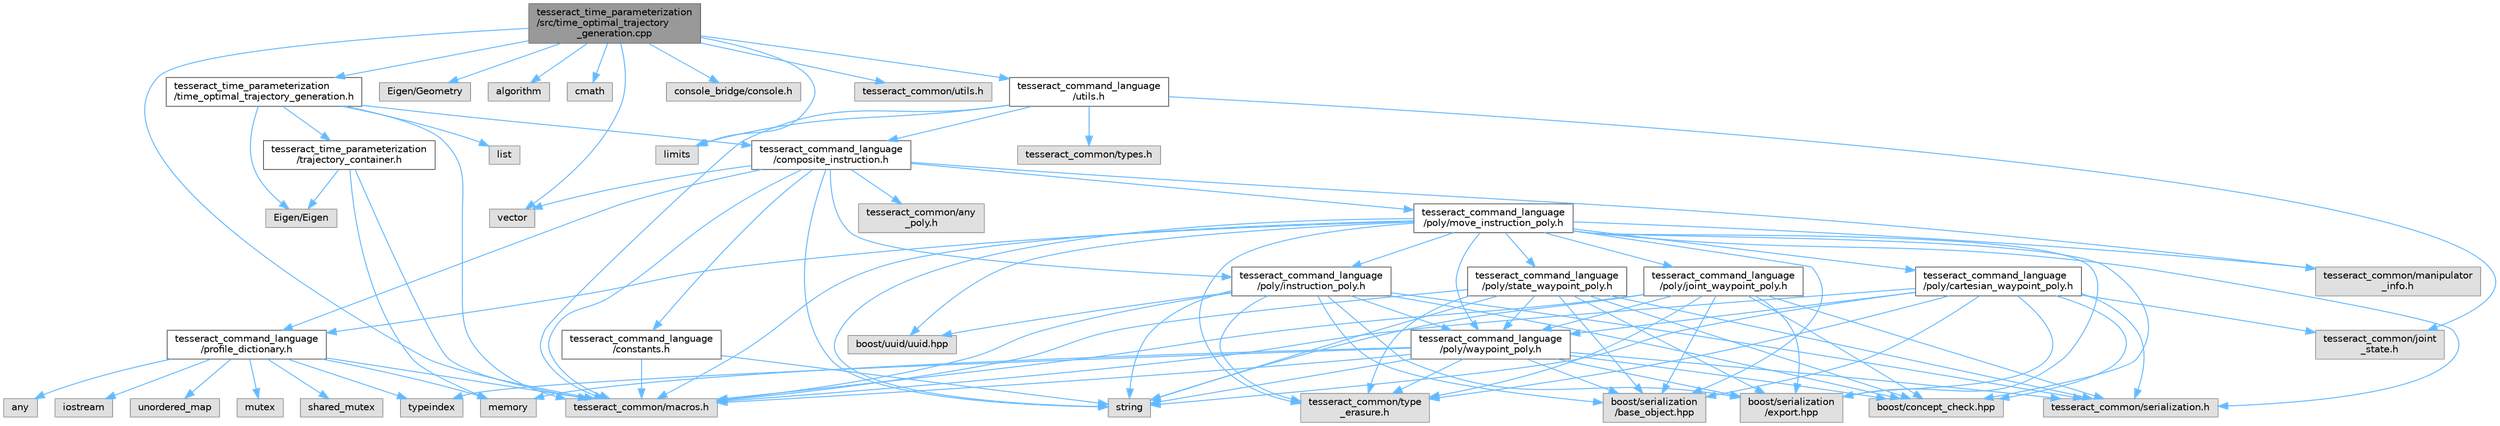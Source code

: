digraph "tesseract_time_parameterization/src/time_optimal_trajectory_generation.cpp"
{
 // LATEX_PDF_SIZE
  bgcolor="transparent";
  edge [fontname=Helvetica,fontsize=10,labelfontname=Helvetica,labelfontsize=10];
  node [fontname=Helvetica,fontsize=10,shape=box,height=0.2,width=0.4];
  Node1 [label="tesseract_time_parameterization\l/src/time_optimal_trajectory\l_generation.cpp",height=0.2,width=0.4,color="gray40", fillcolor="grey60", style="filled", fontcolor="black",tooltip=" "];
  Node1 -> Node2 [color="steelblue1",style="solid"];
  Node2 [label="tesseract_common/macros.h",height=0.2,width=0.4,color="grey60", fillcolor="#E0E0E0", style="filled",tooltip=" "];
  Node1 -> Node3 [color="steelblue1",style="solid"];
  Node3 [label="limits",height=0.2,width=0.4,color="grey60", fillcolor="#E0E0E0", style="filled",tooltip=" "];
  Node1 -> Node4 [color="steelblue1",style="solid"];
  Node4 [label="Eigen/Geometry",height=0.2,width=0.4,color="grey60", fillcolor="#E0E0E0", style="filled",tooltip=" "];
  Node1 -> Node5 [color="steelblue1",style="solid"];
  Node5 [label="algorithm",height=0.2,width=0.4,color="grey60", fillcolor="#E0E0E0", style="filled",tooltip=" "];
  Node1 -> Node6 [color="steelblue1",style="solid"];
  Node6 [label="cmath",height=0.2,width=0.4,color="grey60", fillcolor="#E0E0E0", style="filled",tooltip=" "];
  Node1 -> Node7 [color="steelblue1",style="solid"];
  Node7 [label="vector",height=0.2,width=0.4,color="grey60", fillcolor="#E0E0E0", style="filled",tooltip=" "];
  Node1 -> Node8 [color="steelblue1",style="solid"];
  Node8 [label="console_bridge/console.h",height=0.2,width=0.4,color="grey60", fillcolor="#E0E0E0", style="filled",tooltip=" "];
  Node1 -> Node9 [color="steelblue1",style="solid"];
  Node9 [label="tesseract_time_parameterization\l/time_optimal_trajectory_generation.h",height=0.2,width=0.4,color="grey40", fillcolor="white", style="filled",URL="$d6/d54/time__optimal__trajectory__generation_8h.html",tooltip=" "];
  Node9 -> Node2 [color="steelblue1",style="solid"];
  Node9 -> Node10 [color="steelblue1",style="solid"];
  Node10 [label="Eigen/Eigen",height=0.2,width=0.4,color="grey60", fillcolor="#E0E0E0", style="filled",tooltip=" "];
  Node9 -> Node11 [color="steelblue1",style="solid"];
  Node11 [label="list",height=0.2,width=0.4,color="grey60", fillcolor="#E0E0E0", style="filled",tooltip=" "];
  Node9 -> Node12 [color="steelblue1",style="solid"];
  Node12 [label="tesseract_command_language\l/composite_instruction.h",height=0.2,width=0.4,color="grey40", fillcolor="white", style="filled",URL="$d5/df7/composite__instruction_8h.html",tooltip=" "];
  Node12 -> Node2 [color="steelblue1",style="solid"];
  Node12 -> Node7 [color="steelblue1",style="solid"];
  Node12 -> Node13 [color="steelblue1",style="solid"];
  Node13 [label="string",height=0.2,width=0.4,color="grey60", fillcolor="#E0E0E0", style="filled",tooltip=" "];
  Node12 -> Node14 [color="steelblue1",style="solid"];
  Node14 [label="tesseract_command_language\l/poly/instruction_poly.h",height=0.2,width=0.4,color="grey40", fillcolor="white", style="filled",URL="$d1/db1/instruction__poly_8h.html",tooltip=" "];
  Node14 -> Node2 [color="steelblue1",style="solid"];
  Node14 -> Node13 [color="steelblue1",style="solid"];
  Node14 -> Node15 [color="steelblue1",style="solid"];
  Node15 [label="boost/serialization\l/base_object.hpp",height=0.2,width=0.4,color="grey60", fillcolor="#E0E0E0", style="filled",tooltip=" "];
  Node14 -> Node16 [color="steelblue1",style="solid"];
  Node16 [label="boost/serialization\l/export.hpp",height=0.2,width=0.4,color="grey60", fillcolor="#E0E0E0", style="filled",tooltip=" "];
  Node14 -> Node17 [color="steelblue1",style="solid"];
  Node17 [label="boost/concept_check.hpp",height=0.2,width=0.4,color="grey60", fillcolor="#E0E0E0", style="filled",tooltip=" "];
  Node14 -> Node18 [color="steelblue1",style="solid"];
  Node18 [label="boost/uuid/uuid.hpp",height=0.2,width=0.4,color="grey60", fillcolor="#E0E0E0", style="filled",tooltip=" "];
  Node14 -> Node19 [color="steelblue1",style="solid"];
  Node19 [label="tesseract_command_language\l/poly/waypoint_poly.h",height=0.2,width=0.4,color="grey40", fillcolor="white", style="filled",URL="$d3/dc4/waypoint__poly_8h.html",tooltip=" "];
  Node19 -> Node2 [color="steelblue1",style="solid"];
  Node19 -> Node20 [color="steelblue1",style="solid"];
  Node20 [label="memory",height=0.2,width=0.4,color="grey60", fillcolor="#E0E0E0", style="filled",tooltip=" "];
  Node19 -> Node13 [color="steelblue1",style="solid"];
  Node19 -> Node21 [color="steelblue1",style="solid"];
  Node21 [label="typeindex",height=0.2,width=0.4,color="grey60", fillcolor="#E0E0E0", style="filled",tooltip=" "];
  Node19 -> Node15 [color="steelblue1",style="solid"];
  Node19 -> Node16 [color="steelblue1",style="solid"];
  Node19 -> Node17 [color="steelblue1",style="solid"];
  Node19 -> Node22 [color="steelblue1",style="solid"];
  Node22 [label="tesseract_common/serialization.h",height=0.2,width=0.4,color="grey60", fillcolor="#E0E0E0", style="filled",tooltip=" "];
  Node19 -> Node23 [color="steelblue1",style="solid"];
  Node23 [label="tesseract_common/type\l_erasure.h",height=0.2,width=0.4,color="grey60", fillcolor="#E0E0E0", style="filled",tooltip=" "];
  Node14 -> Node22 [color="steelblue1",style="solid"];
  Node14 -> Node23 [color="steelblue1",style="solid"];
  Node12 -> Node24 [color="steelblue1",style="solid"];
  Node24 [label="tesseract_command_language\l/poly/move_instruction_poly.h",height=0.2,width=0.4,color="grey40", fillcolor="white", style="filled",URL="$dc/df1/move__instruction__poly_8h.html",tooltip="The move instruction interface."];
  Node24 -> Node2 [color="steelblue1",style="solid"];
  Node24 -> Node13 [color="steelblue1",style="solid"];
  Node24 -> Node15 [color="steelblue1",style="solid"];
  Node24 -> Node16 [color="steelblue1",style="solid"];
  Node24 -> Node17 [color="steelblue1",style="solid"];
  Node24 -> Node18 [color="steelblue1",style="solid"];
  Node24 -> Node14 [color="steelblue1",style="solid"];
  Node24 -> Node25 [color="steelblue1",style="solid"];
  Node25 [label="tesseract_command_language\l/poly/cartesian_waypoint_poly.h",height=0.2,width=0.4,color="grey40", fillcolor="white", style="filled",URL="$d7/df9/cartesian__waypoint__poly_8h.html",tooltip="The cartesian waypoint interface."];
  Node25 -> Node2 [color="steelblue1",style="solid"];
  Node25 -> Node13 [color="steelblue1",style="solid"];
  Node25 -> Node15 [color="steelblue1",style="solid"];
  Node25 -> Node16 [color="steelblue1",style="solid"];
  Node25 -> Node17 [color="steelblue1",style="solid"];
  Node25 -> Node19 [color="steelblue1",style="solid"];
  Node25 -> Node26 [color="steelblue1",style="solid"];
  Node26 [label="tesseract_common/joint\l_state.h",height=0.2,width=0.4,color="grey60", fillcolor="#E0E0E0", style="filled",tooltip=" "];
  Node25 -> Node22 [color="steelblue1",style="solid"];
  Node25 -> Node23 [color="steelblue1",style="solid"];
  Node24 -> Node27 [color="steelblue1",style="solid"];
  Node27 [label="tesseract_command_language\l/poly/joint_waypoint_poly.h",height=0.2,width=0.4,color="grey40", fillcolor="white", style="filled",URL="$d1/d66/joint__waypoint__poly_8h.html",tooltip="The joint waypoint interface."];
  Node27 -> Node2 [color="steelblue1",style="solid"];
  Node27 -> Node13 [color="steelblue1",style="solid"];
  Node27 -> Node15 [color="steelblue1",style="solid"];
  Node27 -> Node16 [color="steelblue1",style="solid"];
  Node27 -> Node17 [color="steelblue1",style="solid"];
  Node27 -> Node19 [color="steelblue1",style="solid"];
  Node27 -> Node22 [color="steelblue1",style="solid"];
  Node27 -> Node23 [color="steelblue1",style="solid"];
  Node24 -> Node28 [color="steelblue1",style="solid"];
  Node28 [label="tesseract_command_language\l/poly/state_waypoint_poly.h",height=0.2,width=0.4,color="grey40", fillcolor="white", style="filled",URL="$d7/d22/state__waypoint__poly_8h.html",tooltip="The state waypoint interface."];
  Node28 -> Node2 [color="steelblue1",style="solid"];
  Node28 -> Node13 [color="steelblue1",style="solid"];
  Node28 -> Node15 [color="steelblue1",style="solid"];
  Node28 -> Node16 [color="steelblue1",style="solid"];
  Node28 -> Node17 [color="steelblue1",style="solid"];
  Node28 -> Node19 [color="steelblue1",style="solid"];
  Node28 -> Node22 [color="steelblue1",style="solid"];
  Node28 -> Node23 [color="steelblue1",style="solid"];
  Node24 -> Node19 [color="steelblue1",style="solid"];
  Node24 -> Node29 [color="steelblue1",style="solid"];
  Node29 [label="tesseract_command_language\l/profile_dictionary.h",height=0.2,width=0.4,color="grey40", fillcolor="white", style="filled",URL="$dd/dd6/profile__dictionary_8h.html",tooltip="This is a profile dictionary for storing all profiles."];
  Node29 -> Node2 [color="steelblue1",style="solid"];
  Node29 -> Node30 [color="steelblue1",style="solid"];
  Node30 [label="any",height=0.2,width=0.4,color="grey60", fillcolor="#E0E0E0", style="filled",tooltip=" "];
  Node29 -> Node31 [color="steelblue1",style="solid"];
  Node31 [label="iostream",height=0.2,width=0.4,color="grey60", fillcolor="#E0E0E0", style="filled",tooltip=" "];
  Node29 -> Node21 [color="steelblue1",style="solid"];
  Node29 -> Node32 [color="steelblue1",style="solid"];
  Node32 [label="unordered_map",height=0.2,width=0.4,color="grey60", fillcolor="#E0E0E0", style="filled",tooltip=" "];
  Node29 -> Node20 [color="steelblue1",style="solid"];
  Node29 -> Node33 [color="steelblue1",style="solid"];
  Node33 [label="mutex",height=0.2,width=0.4,color="grey60", fillcolor="#E0E0E0", style="filled",tooltip=" "];
  Node29 -> Node34 [color="steelblue1",style="solid"];
  Node34 [label="shared_mutex",height=0.2,width=0.4,color="grey60", fillcolor="#E0E0E0", style="filled",tooltip=" "];
  Node24 -> Node35 [color="steelblue1",style="solid"];
  Node35 [label="tesseract_common/manipulator\l_info.h",height=0.2,width=0.4,color="grey60", fillcolor="#E0E0E0", style="filled",tooltip=" "];
  Node24 -> Node22 [color="steelblue1",style="solid"];
  Node24 -> Node23 [color="steelblue1",style="solid"];
  Node12 -> Node36 [color="steelblue1",style="solid"];
  Node36 [label="tesseract_command_language\l/constants.h",height=0.2,width=0.4,color="grey40", fillcolor="white", style="filled",URL="$d2/d6f/constants_8h.html",tooltip="Containst Tesseract Command Language constants."];
  Node36 -> Node2 [color="steelblue1",style="solid"];
  Node36 -> Node13 [color="steelblue1",style="solid"];
  Node12 -> Node29 [color="steelblue1",style="solid"];
  Node12 -> Node35 [color="steelblue1",style="solid"];
  Node12 -> Node37 [color="steelblue1",style="solid"];
  Node37 [label="tesseract_common/any\l_poly.h",height=0.2,width=0.4,color="grey60", fillcolor="#E0E0E0", style="filled",tooltip=" "];
  Node9 -> Node38 [color="steelblue1",style="solid"];
  Node38 [label="tesseract_time_parameterization\l/trajectory_container.h",height=0.2,width=0.4,color="grey40", fillcolor="white", style="filled",URL="$d5/de8/trajectory__container_8h.html",tooltip="Creates an interface for contaning different trajectory data structures."];
  Node38 -> Node2 [color="steelblue1",style="solid"];
  Node38 -> Node10 [color="steelblue1",style="solid"];
  Node38 -> Node20 [color="steelblue1",style="solid"];
  Node1 -> Node39 [color="steelblue1",style="solid"];
  Node39 [label="tesseract_common/utils.h",height=0.2,width=0.4,color="grey60", fillcolor="#E0E0E0", style="filled",tooltip=" "];
  Node1 -> Node40 [color="steelblue1",style="solid"];
  Node40 [label="tesseract_command_language\l/utils.h",height=0.2,width=0.4,color="grey40", fillcolor="white", style="filled",URL="$d6/d75/tesseract__command__language_2include_2tesseract__command__language_2utils_8h.html",tooltip=" "];
  Node40 -> Node2 [color="steelblue1",style="solid"];
  Node40 -> Node3 [color="steelblue1",style="solid"];
  Node40 -> Node12 [color="steelblue1",style="solid"];
  Node40 -> Node26 [color="steelblue1",style="solid"];
  Node40 -> Node41 [color="steelblue1",style="solid"];
  Node41 [label="tesseract_common/types.h",height=0.2,width=0.4,color="grey60", fillcolor="#E0E0E0", style="filled",tooltip=" "];
}
